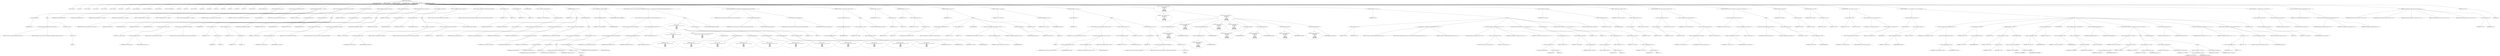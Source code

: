 digraph hostapd_notif_assoc {  
"1000125" [label = "(METHOD,hostapd_notif_assoc)" ]
"1000126" [label = "(PARAM,hostapd_data *hapd)" ]
"1000127" [label = "(PARAM,const u8 *addr)" ]
"1000128" [label = "(PARAM,const u8 *req_ies)" ]
"1000129" [label = "(PARAM,size_t req_ies_len)" ]
"1000130" [label = "(PARAM,int reassoc)" ]
"1000131" [label = "(BLOCK,,)" ]
"1000132" [label = "(LOCAL,v9: const u8 *)" ]
"1000133" [label = "(LOCAL,v10: int)" ]
"1000134" [label = "(LOCAL,v12: const u8 *)" ]
"1000135" [label = "(LOCAL,v13: size_t)" ]
"1000136" [label = "(LOCAL,v14: sta_info *)" ]
"1000137" [label = "(LOCAL,v15: sta_info *)" ]
"1000138" [label = "(LOCAL,v16: bool)" ]
"1000139" [label = "(LOCAL,v17: int)" ]
"1000140" [label = "(LOCAL,v18: unsigned int)" ]
"1000141" [label = "(LOCAL,v19: wpa_state_machine *)" ]
"1000142" [label = "(LOCAL,v20: wpa_event)" ]
"1000143" [label = "(LOCAL,v21: wpa_state_machine *)" ]
"1000144" [label = "(LOCAL,v22: int)" ]
"1000145" [label = "(LOCAL,v23: int)" ]
"1000146" [label = "(LOCAL,v24: _DWORD *)" ]
"1000147" [label = "(LOCAL,v25: u32)" ]
"1000148" [label = "(LOCAL,v26: bool)" ]
"1000149" [label = "(LOCAL,v27: int)" ]
"1000150" [label = "(LOCAL,v28: bool)" ]
"1000151" [label = "(LOCAL,v29: int)" ]
"1000152" [label = "(LOCAL,v30: u32)" ]
"1000153" [label = "(LOCAL,v31: u8 *)" ]
"1000154" [label = "(LOCAL,eid: u8 [ 1064 ])" ]
"1000155" [label = "(LOCAL,elems: ieee802_11_elems)" ]
"1000156" [label = "(CONTROL_STRUCTURE,if ( !addr ),if ( !addr ))" ]
"1000157" [label = "(<operator>.logicalNot,!addr)" ]
"1000158" [label = "(IDENTIFIER,addr,!addr)" ]
"1000159" [label = "(BLOCK,,)" ]
"1000160" [label = "(wpa_printf,wpa_printf(2, \"hostapd_notif_assoc: Skip event with no address\"))" ]
"1000161" [label = "(LITERAL,2,wpa_printf(2, \"hostapd_notif_assoc: Skip event with no address\"))" ]
"1000162" [label = "(LITERAL,\"hostapd_notif_assoc: Skip event with no address\",wpa_printf(2, \"hostapd_notif_assoc: Skip event with no address\"))" ]
"1000163" [label = "(RETURN,return -1;,return -1;)" ]
"1000164" [label = "(<operator>.minus,-1)" ]
"1000165" [label = "(LITERAL,1,-1)" ]
"1000166" [label = "(random_add_randomness,random_add_randomness(addr, 6u))" ]
"1000167" [label = "(IDENTIFIER,addr,random_add_randomness(addr, 6u))" ]
"1000168" [label = "(LITERAL,6u,random_add_randomness(addr, 6u))" ]
"1000169" [label = "(hostapd_logger,hostapd_logger(hapd, addr, 1u, 2, \"associated\"))" ]
"1000170" [label = "(IDENTIFIER,hapd,hostapd_logger(hapd, addr, 1u, 2, \"associated\"))" ]
"1000171" [label = "(IDENTIFIER,addr,hostapd_logger(hapd, addr, 1u, 2, \"associated\"))" ]
"1000172" [label = "(LITERAL,1u,hostapd_logger(hapd, addr, 1u, 2, \"associated\"))" ]
"1000173" [label = "(LITERAL,2,hostapd_logger(hapd, addr, 1u, 2, \"associated\"))" ]
"1000174" [label = "(LITERAL,\"associated\",hostapd_logger(hapd, addr, 1u, 2, \"associated\"))" ]
"1000175" [label = "(ieee802_11_parse_elems,ieee802_11_parse_elems(req_ies, req_ies_len, &elems, 0))" ]
"1000176" [label = "(IDENTIFIER,req_ies,ieee802_11_parse_elems(req_ies, req_ies_len, &elems, 0))" ]
"1000177" [label = "(IDENTIFIER,req_ies_len,ieee802_11_parse_elems(req_ies, req_ies_len, &elems, 0))" ]
"1000178" [label = "(<operator>.addressOf,&elems)" ]
"1000179" [label = "(IDENTIFIER,elems,ieee802_11_parse_elems(req_ies, req_ies_len, &elems, 0))" ]
"1000180" [label = "(LITERAL,0,ieee802_11_parse_elems(req_ies, req_ies_len, &elems, 0))" ]
"1000181" [label = "(<operator>.assignment,v9 = elems.wps_ie)" ]
"1000182" [label = "(IDENTIFIER,v9,v9 = elems.wps_ie)" ]
"1000183" [label = "(<operator>.fieldAccess,elems.wps_ie)" ]
"1000184" [label = "(IDENTIFIER,elems,v9 = elems.wps_ie)" ]
"1000185" [label = "(FIELD_IDENTIFIER,wps_ie,wps_ie)" ]
"1000186" [label = "(CONTROL_STRUCTURE,if ( elems.wps_ie ),if ( elems.wps_ie ))" ]
"1000187" [label = "(<operator>.fieldAccess,elems.wps_ie)" ]
"1000188" [label = "(IDENTIFIER,elems,if ( elems.wps_ie ))" ]
"1000189" [label = "(FIELD_IDENTIFIER,wps_ie,wps_ie)" ]
"1000190" [label = "(BLOCK,,)" ]
"1000191" [label = "(<operator>.assignment,v10 = elems.wps_ie_len)" ]
"1000192" [label = "(IDENTIFIER,v10,v10 = elems.wps_ie_len)" ]
"1000193" [label = "(<operator>.fieldAccess,elems.wps_ie_len)" ]
"1000194" [label = "(IDENTIFIER,elems,v10 = elems.wps_ie_len)" ]
"1000195" [label = "(FIELD_IDENTIFIER,wps_ie_len,wps_ie_len)" ]
"1000196" [label = "(wpa_printf,wpa_printf(2, \"STA included WPS IE in (Re)AssocReq\"))" ]
"1000197" [label = "(LITERAL,2,wpa_printf(2, \"STA included WPS IE in (Re)AssocReq\"))" ]
"1000198" [label = "(LITERAL,\"STA included WPS IE in (Re)AssocReq\",wpa_printf(2, \"STA included WPS IE in (Re)AssocReq\"))" ]
"1000199" [label = "(JUMP_TARGET,LABEL_9)" ]
"1000200" [label = "(<operator>.assignment,v12 = v9 - 2)" ]
"1000201" [label = "(IDENTIFIER,v12,v12 = v9 - 2)" ]
"1000202" [label = "(<operator>.subtraction,v9 - 2)" ]
"1000203" [label = "(IDENTIFIER,v9,v9 - 2)" ]
"1000204" [label = "(LITERAL,2,v9 - 2)" ]
"1000205" [label = "(<operator>.assignment,v13 = v10 + 2)" ]
"1000206" [label = "(IDENTIFIER,v13,v13 = v10 + 2)" ]
"1000207" [label = "(<operator>.addition,v10 + 2)" ]
"1000208" [label = "(IDENTIFIER,v10,v10 + 2)" ]
"1000209" [label = "(LITERAL,2,v10 + 2)" ]
"1000210" [label = "(CONTROL_STRUCTURE,goto LABEL_10;,goto LABEL_10;)" ]
"1000211" [label = "(<operator>.assignment,v9 = elems.rsn_ie)" ]
"1000212" [label = "(IDENTIFIER,v9,v9 = elems.rsn_ie)" ]
"1000213" [label = "(<operator>.fieldAccess,elems.rsn_ie)" ]
"1000214" [label = "(IDENTIFIER,elems,v9 = elems.rsn_ie)" ]
"1000215" [label = "(FIELD_IDENTIFIER,rsn_ie,rsn_ie)" ]
"1000216" [label = "(CONTROL_STRUCTURE,if ( elems.rsn_ie ),if ( elems.rsn_ie ))" ]
"1000217" [label = "(<operator>.fieldAccess,elems.rsn_ie)" ]
"1000218" [label = "(IDENTIFIER,elems,if ( elems.rsn_ie ))" ]
"1000219" [label = "(FIELD_IDENTIFIER,rsn_ie,rsn_ie)" ]
"1000220" [label = "(BLOCK,,)" ]
"1000221" [label = "(<operator>.assignment,v10 = elems.rsn_ie_len)" ]
"1000222" [label = "(IDENTIFIER,v10,v10 = elems.rsn_ie_len)" ]
"1000223" [label = "(<operator>.fieldAccess,elems.rsn_ie_len)" ]
"1000224" [label = "(IDENTIFIER,elems,v10 = elems.rsn_ie_len)" ]
"1000225" [label = "(FIELD_IDENTIFIER,rsn_ie_len,rsn_ie_len)" ]
"1000226" [label = "(wpa_printf,wpa_printf(2, \"STA included RSN IE in (Re)AssocReq\"))" ]
"1000227" [label = "(LITERAL,2,wpa_printf(2, \"STA included RSN IE in (Re)AssocReq\"))" ]
"1000228" [label = "(LITERAL,\"STA included RSN IE in (Re)AssocReq\",wpa_printf(2, \"STA included RSN IE in (Re)AssocReq\"))" ]
"1000229" [label = "(CONTROL_STRUCTURE,goto LABEL_9;,goto LABEL_9;)" ]
"1000230" [label = "(<operator>.assignment,v9 = elems.wpa_ie)" ]
"1000231" [label = "(IDENTIFIER,v9,v9 = elems.wpa_ie)" ]
"1000232" [label = "(<operator>.fieldAccess,elems.wpa_ie)" ]
"1000233" [label = "(IDENTIFIER,elems,v9 = elems.wpa_ie)" ]
"1000234" [label = "(FIELD_IDENTIFIER,wpa_ie,wpa_ie)" ]
"1000235" [label = "(CONTROL_STRUCTURE,if ( elems.wpa_ie ),if ( elems.wpa_ie ))" ]
"1000236" [label = "(<operator>.fieldAccess,elems.wpa_ie)" ]
"1000237" [label = "(IDENTIFIER,elems,if ( elems.wpa_ie ))" ]
"1000238" [label = "(FIELD_IDENTIFIER,wpa_ie,wpa_ie)" ]
"1000239" [label = "(BLOCK,,)" ]
"1000240" [label = "(<operator>.assignment,v10 = elems.wpa_ie_len)" ]
"1000241" [label = "(IDENTIFIER,v10,v10 = elems.wpa_ie_len)" ]
"1000242" [label = "(<operator>.fieldAccess,elems.wpa_ie_len)" ]
"1000243" [label = "(IDENTIFIER,elems,v10 = elems.wpa_ie_len)" ]
"1000244" [label = "(FIELD_IDENTIFIER,wpa_ie_len,wpa_ie_len)" ]
"1000245" [label = "(wpa_printf,wpa_printf(2, \"STA included WPA IE in (Re)AssocReq\"))" ]
"1000246" [label = "(LITERAL,2,wpa_printf(2, \"STA included WPA IE in (Re)AssocReq\"))" ]
"1000247" [label = "(LITERAL,\"STA included WPA IE in (Re)AssocReq\",wpa_printf(2, \"STA included WPA IE in (Re)AssocReq\"))" ]
"1000248" [label = "(CONTROL_STRUCTURE,goto LABEL_9;,goto LABEL_9;)" ]
"1000249" [label = "(wpa_printf,wpa_printf(2, \"STA did not include WPS/RSN/WPA IE in (Re)AssocReq\"))" ]
"1000250" [label = "(LITERAL,2,wpa_printf(2, \"STA did not include WPS/RSN/WPA IE in (Re)AssocReq\"))" ]
"1000251" [label = "(LITERAL,\"STA did not include WPS/RSN/WPA IE in (Re)AssocReq\",wpa_printf(2, \"STA did not include WPS/RSN/WPA IE in (Re)AssocReq\"))" ]
"1000252" [label = "(<operator>.assignment,v12 = 0)" ]
"1000253" [label = "(IDENTIFIER,v12,v12 = 0)" ]
"1000254" [label = "(LITERAL,0,v12 = 0)" ]
"1000255" [label = "(<operator>.assignment,v13 = 0)" ]
"1000256" [label = "(IDENTIFIER,v13,v13 = 0)" ]
"1000257" [label = "(LITERAL,0,v13 = 0)" ]
"1000258" [label = "(JUMP_TARGET,LABEL_10)" ]
"1000259" [label = "(<operator>.assignment,v14 = ap_get_sta(hapd, addr))" ]
"1000260" [label = "(IDENTIFIER,v14,v14 = ap_get_sta(hapd, addr))" ]
"1000261" [label = "(ap_get_sta,ap_get_sta(hapd, addr))" ]
"1000262" [label = "(IDENTIFIER,hapd,ap_get_sta(hapd, addr))" ]
"1000263" [label = "(IDENTIFIER,addr,ap_get_sta(hapd, addr))" ]
"1000264" [label = "(CONTROL_STRUCTURE,if ( v14 ),if ( v14 ))" ]
"1000265" [label = "(IDENTIFIER,v14,if ( v14 ))" ]
"1000266" [label = "(BLOCK,,)" ]
"1000267" [label = "(<operator>.assignment,v15 = v14)" ]
"1000268" [label = "(IDENTIFIER,v15,v15 = v14)" ]
"1000269" [label = "(IDENTIFIER,v14,v15 = v14)" ]
"1000270" [label = "(ap_sta_no_session_timeout,ap_sta_no_session_timeout(hapd, v14))" ]
"1000271" [label = "(IDENTIFIER,hapd,ap_sta_no_session_timeout(hapd, v14))" ]
"1000272" [label = "(IDENTIFIER,v14,ap_sta_no_session_timeout(hapd, v14))" ]
"1000273" [label = "(accounting_sta_stop,accounting_sta_stop(hapd, v15))" ]
"1000274" [label = "(IDENTIFIER,hapd,accounting_sta_stop(hapd, v15))" ]
"1000275" [label = "(IDENTIFIER,v15,accounting_sta_stop(hapd, v15))" ]
"1000276" [label = "(<operator>.assignment,v15->timeout_next = STA_NULLFUNC)" ]
"1000277" [label = "(<operator>.indirectFieldAccess,v15->timeout_next)" ]
"1000278" [label = "(IDENTIFIER,v15,v15->timeout_next = STA_NULLFUNC)" ]
"1000279" [label = "(FIELD_IDENTIFIER,timeout_next,timeout_next)" ]
"1000280" [label = "(IDENTIFIER,STA_NULLFUNC,v15->timeout_next = STA_NULLFUNC)" ]
"1000281" [label = "(CONTROL_STRUCTURE,else,else)" ]
"1000282" [label = "(BLOCK,,)" ]
"1000283" [label = "(<operator>.assignment,v15 = ap_sta_add(hapd, addr))" ]
"1000284" [label = "(IDENTIFIER,v15,v15 = ap_sta_add(hapd, addr))" ]
"1000285" [label = "(ap_sta_add,ap_sta_add(hapd, addr))" ]
"1000286" [label = "(IDENTIFIER,hapd,ap_sta_add(hapd, addr))" ]
"1000287" [label = "(IDENTIFIER,addr,ap_sta_add(hapd, addr))" ]
"1000288" [label = "(CONTROL_STRUCTURE,if ( !v15 ),if ( !v15 ))" ]
"1000289" [label = "(<operator>.logicalNot,!v15)" ]
"1000290" [label = "(IDENTIFIER,v15,!v15)" ]
"1000291" [label = "(BLOCK,,)" ]
"1000292" [label = "(hostapd_drv_sta_disassoc,hostapd_drv_sta_disassoc(hapd, addr, 5))" ]
"1000293" [label = "(IDENTIFIER,hapd,hostapd_drv_sta_disassoc(hapd, addr, 5))" ]
"1000294" [label = "(IDENTIFIER,addr,hostapd_drv_sta_disassoc(hapd, addr, 5))" ]
"1000295" [label = "(LITERAL,5,hostapd_drv_sta_disassoc(hapd, addr, 5))" ]
"1000296" [label = "(RETURN,return -1;,return -1;)" ]
"1000297" [label = "(<operator>.minus,-1)" ]
"1000298" [label = "(LITERAL,1,-1)" ]
"1000299" [label = "(<operators>.assignmentAnd,v15->flags &= 0xFFFECFFF)" ]
"1000300" [label = "(<operator>.indirectFieldAccess,v15->flags)" ]
"1000301" [label = "(IDENTIFIER,v15,v15->flags &= 0xFFFECFFF)" ]
"1000302" [label = "(FIELD_IDENTIFIER,flags,flags)" ]
"1000303" [label = "(LITERAL,0xFFFECFFF,v15->flags &= 0xFFFECFFF)" ]
"1000304" [label = "(CONTROL_STRUCTURE,if ( !hapd->iface->drv_max_acl_mac_addrs && hostapd_check_acl(hapd, addr, 0) != 1 ),if ( !hapd->iface->drv_max_acl_mac_addrs && hostapd_check_acl(hapd, addr, 0) != 1 ))" ]
"1000305" [label = "(<operator>.logicalAnd,!hapd->iface->drv_max_acl_mac_addrs && hostapd_check_acl(hapd, addr, 0) != 1)" ]
"1000306" [label = "(<operator>.logicalNot,!hapd->iface->drv_max_acl_mac_addrs)" ]
"1000307" [label = "(<operator>.indirectFieldAccess,hapd->iface->drv_max_acl_mac_addrs)" ]
"1000308" [label = "(<operator>.indirectFieldAccess,hapd->iface)" ]
"1000309" [label = "(IDENTIFIER,hapd,!hapd->iface->drv_max_acl_mac_addrs)" ]
"1000310" [label = "(FIELD_IDENTIFIER,iface,iface)" ]
"1000311" [label = "(FIELD_IDENTIFIER,drv_max_acl_mac_addrs,drv_max_acl_mac_addrs)" ]
"1000312" [label = "(<operator>.notEquals,hostapd_check_acl(hapd, addr, 0) != 1)" ]
"1000313" [label = "(hostapd_check_acl,hostapd_check_acl(hapd, addr, 0))" ]
"1000314" [label = "(IDENTIFIER,hapd,hostapd_check_acl(hapd, addr, 0))" ]
"1000315" [label = "(IDENTIFIER,addr,hostapd_check_acl(hapd, addr, 0))" ]
"1000316" [label = "(LITERAL,0,hostapd_check_acl(hapd, addr, 0))" ]
"1000317" [label = "(LITERAL,1,hostapd_check_acl(hapd, addr, 0) != 1)" ]
"1000318" [label = "(BLOCK,,)" ]
"1000319" [label = "(wpa_printf,wpa_printf(\n      3,\n      \"STA %02x:%02x:%02x:%02x:%02x:%02x not allowed to connect\",\n      *addr,\n      addr[1],\n      addr[2],\n      addr[3],\n      addr[4],\n      addr[5]))" ]
"1000320" [label = "(LITERAL,3,wpa_printf(\n      3,\n      \"STA %02x:%02x:%02x:%02x:%02x:%02x not allowed to connect\",\n      *addr,\n      addr[1],\n      addr[2],\n      addr[3],\n      addr[4],\n      addr[5]))" ]
"1000321" [label = "(LITERAL,\"STA %02x:%02x:%02x:%02x:%02x:%02x not allowed to connect\",wpa_printf(\n      3,\n      \"STA %02x:%02x:%02x:%02x:%02x:%02x not allowed to connect\",\n      *addr,\n      addr[1],\n      addr[2],\n      addr[3],\n      addr[4],\n      addr[5]))" ]
"1000322" [label = "(<operator>.indirection,*addr)" ]
"1000323" [label = "(IDENTIFIER,addr,wpa_printf(\n      3,\n      \"STA %02x:%02x:%02x:%02x:%02x:%02x not allowed to connect\",\n      *addr,\n      addr[1],\n      addr[2],\n      addr[3],\n      addr[4],\n      addr[5]))" ]
"1000324" [label = "(<operator>.indirectIndexAccess,addr[1])" ]
"1000325" [label = "(IDENTIFIER,addr,wpa_printf(\n      3,\n      \"STA %02x:%02x:%02x:%02x:%02x:%02x not allowed to connect\",\n      *addr,\n      addr[1],\n      addr[2],\n      addr[3],\n      addr[4],\n      addr[5]))" ]
"1000326" [label = "(LITERAL,1,wpa_printf(\n      3,\n      \"STA %02x:%02x:%02x:%02x:%02x:%02x not allowed to connect\",\n      *addr,\n      addr[1],\n      addr[2],\n      addr[3],\n      addr[4],\n      addr[5]))" ]
"1000327" [label = "(<operator>.indirectIndexAccess,addr[2])" ]
"1000328" [label = "(IDENTIFIER,addr,wpa_printf(\n      3,\n      \"STA %02x:%02x:%02x:%02x:%02x:%02x not allowed to connect\",\n      *addr,\n      addr[1],\n      addr[2],\n      addr[3],\n      addr[4],\n      addr[5]))" ]
"1000329" [label = "(LITERAL,2,wpa_printf(\n      3,\n      \"STA %02x:%02x:%02x:%02x:%02x:%02x not allowed to connect\",\n      *addr,\n      addr[1],\n      addr[2],\n      addr[3],\n      addr[4],\n      addr[5]))" ]
"1000330" [label = "(<operator>.indirectIndexAccess,addr[3])" ]
"1000331" [label = "(IDENTIFIER,addr,wpa_printf(\n      3,\n      \"STA %02x:%02x:%02x:%02x:%02x:%02x not allowed to connect\",\n      *addr,\n      addr[1],\n      addr[2],\n      addr[3],\n      addr[4],\n      addr[5]))" ]
"1000332" [label = "(LITERAL,3,wpa_printf(\n      3,\n      \"STA %02x:%02x:%02x:%02x:%02x:%02x not allowed to connect\",\n      *addr,\n      addr[1],\n      addr[2],\n      addr[3],\n      addr[4],\n      addr[5]))" ]
"1000333" [label = "(<operator>.indirectIndexAccess,addr[4])" ]
"1000334" [label = "(IDENTIFIER,addr,wpa_printf(\n      3,\n      \"STA %02x:%02x:%02x:%02x:%02x:%02x not allowed to connect\",\n      *addr,\n      addr[1],\n      addr[2],\n      addr[3],\n      addr[4],\n      addr[5]))" ]
"1000335" [label = "(LITERAL,4,wpa_printf(\n      3,\n      \"STA %02x:%02x:%02x:%02x:%02x:%02x not allowed to connect\",\n      *addr,\n      addr[1],\n      addr[2],\n      addr[3],\n      addr[4],\n      addr[5]))" ]
"1000336" [label = "(<operator>.indirectIndexAccess,addr[5])" ]
"1000337" [label = "(IDENTIFIER,addr,wpa_printf(\n      3,\n      \"STA %02x:%02x:%02x:%02x:%02x:%02x not allowed to connect\",\n      *addr,\n      addr[1],\n      addr[2],\n      addr[3],\n      addr[4],\n      addr[5]))" ]
"1000338" [label = "(LITERAL,5,wpa_printf(\n      3,\n      \"STA %02x:%02x:%02x:%02x:%02x:%02x not allowed to connect\",\n      *addr,\n      addr[1],\n      addr[2],\n      addr[3],\n      addr[4],\n      addr[5]))" ]
"1000339" [label = "(<operator>.assignment,v17 = 1)" ]
"1000340" [label = "(IDENTIFIER,v17,v17 = 1)" ]
"1000341" [label = "(LITERAL,1,v17 = 1)" ]
"1000342" [label = "(CONTROL_STRUCTURE,goto LABEL_36;,goto LABEL_36;)" ]
"1000343" [label = "(ap_copy_sta_supp_op_classes,ap_copy_sta_supp_op_classes(v15, elems.supp_op_classes, elems.supp_op_classes_len))" ]
"1000344" [label = "(IDENTIFIER,v15,ap_copy_sta_supp_op_classes(v15, elems.supp_op_classes, elems.supp_op_classes_len))" ]
"1000345" [label = "(<operator>.fieldAccess,elems.supp_op_classes)" ]
"1000346" [label = "(IDENTIFIER,elems,ap_copy_sta_supp_op_classes(v15, elems.supp_op_classes, elems.supp_op_classes_len))" ]
"1000347" [label = "(FIELD_IDENTIFIER,supp_op_classes,supp_op_classes)" ]
"1000348" [label = "(<operator>.fieldAccess,elems.supp_op_classes_len)" ]
"1000349" [label = "(IDENTIFIER,elems,ap_copy_sta_supp_op_classes(v15, elems.supp_op_classes, elems.supp_op_classes_len))" ]
"1000350" [label = "(FIELD_IDENTIFIER,supp_op_classes_len,supp_op_classes_len)" ]
"1000351" [label = "(CONTROL_STRUCTURE,if ( !hapd->conf->wpa ),if ( !hapd->conf->wpa ))" ]
"1000352" [label = "(<operator>.logicalNot,!hapd->conf->wpa)" ]
"1000353" [label = "(<operator>.indirectFieldAccess,hapd->conf->wpa)" ]
"1000354" [label = "(<operator>.indirectFieldAccess,hapd->conf)" ]
"1000355" [label = "(IDENTIFIER,hapd,!hapd->conf->wpa)" ]
"1000356" [label = "(FIELD_IDENTIFIER,conf,conf)" ]
"1000357" [label = "(FIELD_IDENTIFIER,wpa,wpa)" ]
"1000358" [label = "(BLOCK,,)" ]
"1000359" [label = "(<operator>.assignment,v18 = v15->flags)" ]
"1000360" [label = "(IDENTIFIER,v18,v18 = v15->flags)" ]
"1000361" [label = "(<operator>.indirectFieldAccess,v15->flags)" ]
"1000362" [label = "(IDENTIFIER,v15,v18 = v15->flags)" ]
"1000363" [label = "(FIELD_IDENTIFIER,flags,flags)" ]
"1000364" [label = "(CONTROL_STRUCTURE,goto LABEL_22;,goto LABEL_22;)" ]
"1000365" [label = "(<operator>.assignment,v16 = v12 == 0)" ]
"1000366" [label = "(IDENTIFIER,v16,v16 = v12 == 0)" ]
"1000367" [label = "(<operator>.equals,v12 == 0)" ]
"1000368" [label = "(IDENTIFIER,v12,v12 == 0)" ]
"1000369" [label = "(LITERAL,0,v12 == 0)" ]
"1000370" [label = "(CONTROL_STRUCTURE,if ( v12 ),if ( v12 ))" ]
"1000371" [label = "(IDENTIFIER,v12,if ( v12 ))" ]
"1000372" [label = "(<operator>.assignment,v16 = v13 == 0)" ]
"1000373" [label = "(IDENTIFIER,v16,v16 = v13 == 0)" ]
"1000374" [label = "(<operator>.equals,v13 == 0)" ]
"1000375" [label = "(IDENTIFIER,v13,v13 == 0)" ]
"1000376" [label = "(LITERAL,0,v13 == 0)" ]
"1000377" [label = "(CONTROL_STRUCTURE,if ( v16 ),if ( v16 ))" ]
"1000378" [label = "(IDENTIFIER,v16,if ( v16 ))" ]
"1000379" [label = "(BLOCK,,)" ]
"1000380" [label = "(wpa_printf,wpa_printf(2, \"No WPA/RSN IE from STA\"))" ]
"1000381" [label = "(LITERAL,2,wpa_printf(2, \"No WPA/RSN IE from STA\"))" ]
"1000382" [label = "(LITERAL,\"No WPA/RSN IE from STA\",wpa_printf(2, \"No WPA/RSN IE from STA\"))" ]
"1000383" [label = "(<operator>.assignment,v17 = 13)" ]
"1000384" [label = "(IDENTIFIER,v17,v17 = 13)" ]
"1000385" [label = "(LITERAL,13,v17 = 13)" ]
"1000386" [label = "(JUMP_TARGET,LABEL_36)" ]
"1000387" [label = "(hostapd_drv_sta_disassoc,hostapd_drv_sta_disassoc(hapd, v15->addr, v17))" ]
"1000388" [label = "(IDENTIFIER,hapd,hostapd_drv_sta_disassoc(hapd, v15->addr, v17))" ]
"1000389" [label = "(<operator>.indirectFieldAccess,v15->addr)" ]
"1000390" [label = "(IDENTIFIER,v15,hostapd_drv_sta_disassoc(hapd, v15->addr, v17))" ]
"1000391" [label = "(FIELD_IDENTIFIER,addr,addr)" ]
"1000392" [label = "(IDENTIFIER,v17,hostapd_drv_sta_disassoc(hapd, v15->addr, v17))" ]
"1000393" [label = "(ap_free_sta,ap_free_sta(hapd, v15))" ]
"1000394" [label = "(IDENTIFIER,hapd,ap_free_sta(hapd, v15))" ]
"1000395" [label = "(IDENTIFIER,v15,ap_free_sta(hapd, v15))" ]
"1000396" [label = "(RETURN,return -1;,return -1;)" ]
"1000397" [label = "(<operator>.minus,-1)" ]
"1000398" [label = "(LITERAL,1,-1)" ]
"1000399" [label = "(<operator>.assignment,v21 = v15->wpa_sm)" ]
"1000400" [label = "(IDENTIFIER,v21,v21 = v15->wpa_sm)" ]
"1000401" [label = "(<operator>.indirectFieldAccess,v15->wpa_sm)" ]
"1000402" [label = "(IDENTIFIER,v15,v21 = v15->wpa_sm)" ]
"1000403" [label = "(FIELD_IDENTIFIER,wpa_sm,wpa_sm)" ]
"1000404" [label = "(CONTROL_STRUCTURE,if ( !v21 ),if ( !v21 ))" ]
"1000405" [label = "(<operator>.logicalNot,!v21)" ]
"1000406" [label = "(IDENTIFIER,v21,!v21)" ]
"1000407" [label = "(BLOCK,,)" ]
"1000408" [label = "(<operator>.assignment,v21 = wpa_auth_sta_init(hapd->wpa_auth, v15->addr, 0))" ]
"1000409" [label = "(IDENTIFIER,v21,v21 = wpa_auth_sta_init(hapd->wpa_auth, v15->addr, 0))" ]
"1000410" [label = "(wpa_auth_sta_init,wpa_auth_sta_init(hapd->wpa_auth, v15->addr, 0))" ]
"1000411" [label = "(<operator>.indirectFieldAccess,hapd->wpa_auth)" ]
"1000412" [label = "(IDENTIFIER,hapd,wpa_auth_sta_init(hapd->wpa_auth, v15->addr, 0))" ]
"1000413" [label = "(FIELD_IDENTIFIER,wpa_auth,wpa_auth)" ]
"1000414" [label = "(<operator>.indirectFieldAccess,v15->addr)" ]
"1000415" [label = "(IDENTIFIER,v15,wpa_auth_sta_init(hapd->wpa_auth, v15->addr, 0))" ]
"1000416" [label = "(FIELD_IDENTIFIER,addr,addr)" ]
"1000417" [label = "(LITERAL,0,wpa_auth_sta_init(hapd->wpa_auth, v15->addr, 0))" ]
"1000418" [label = "(<operator>.assignment,v15->wpa_sm = v21)" ]
"1000419" [label = "(<operator>.indirectFieldAccess,v15->wpa_sm)" ]
"1000420" [label = "(IDENTIFIER,v15,v15->wpa_sm = v21)" ]
"1000421" [label = "(FIELD_IDENTIFIER,wpa_sm,wpa_sm)" ]
"1000422" [label = "(IDENTIFIER,v21,v15->wpa_sm = v21)" ]
"1000423" [label = "(CONTROL_STRUCTURE,if ( !v21 ),if ( !v21 ))" ]
"1000424" [label = "(<operator>.logicalNot,!v21)" ]
"1000425" [label = "(IDENTIFIER,v21,!v21)" ]
"1000426" [label = "(BLOCK,,)" ]
"1000427" [label = "(wpa_printf,wpa_printf(5, \"Failed to initialize WPA state machine\"))" ]
"1000428" [label = "(LITERAL,5,wpa_printf(5, \"Failed to initialize WPA state machine\"))" ]
"1000429" [label = "(LITERAL,\"Failed to initialize WPA state machine\",wpa_printf(5, \"Failed to initialize WPA state machine\"))" ]
"1000430" [label = "(RETURN,return -1;,return -1;)" ]
"1000431" [label = "(<operator>.minus,-1)" ]
"1000432" [label = "(LITERAL,1,-1)" ]
"1000433" [label = "(<operator>.assignment,v22 = wpa_validate_wpa_ie(\n          hapd->wpa_auth,\n          v21,\n          hapd->iface->freq,\n          v12,\n          v13,\n          elems.mdie,\n          elems.mdie_len,\n          elems.owe_dh,\n          elems.owe_dh_len))" ]
"1000434" [label = "(IDENTIFIER,v22,v22 = wpa_validate_wpa_ie(\n          hapd->wpa_auth,\n          v21,\n          hapd->iface->freq,\n          v12,\n          v13,\n          elems.mdie,\n          elems.mdie_len,\n          elems.owe_dh,\n          elems.owe_dh_len))" ]
"1000435" [label = "(wpa_validate_wpa_ie,wpa_validate_wpa_ie(\n          hapd->wpa_auth,\n          v21,\n          hapd->iface->freq,\n          v12,\n          v13,\n          elems.mdie,\n          elems.mdie_len,\n          elems.owe_dh,\n          elems.owe_dh_len))" ]
"1000436" [label = "(<operator>.indirectFieldAccess,hapd->wpa_auth)" ]
"1000437" [label = "(IDENTIFIER,hapd,wpa_validate_wpa_ie(\n          hapd->wpa_auth,\n          v21,\n          hapd->iface->freq,\n          v12,\n          v13,\n          elems.mdie,\n          elems.mdie_len,\n          elems.owe_dh,\n          elems.owe_dh_len))" ]
"1000438" [label = "(FIELD_IDENTIFIER,wpa_auth,wpa_auth)" ]
"1000439" [label = "(IDENTIFIER,v21,wpa_validate_wpa_ie(\n          hapd->wpa_auth,\n          v21,\n          hapd->iface->freq,\n          v12,\n          v13,\n          elems.mdie,\n          elems.mdie_len,\n          elems.owe_dh,\n          elems.owe_dh_len))" ]
"1000440" [label = "(<operator>.indirectFieldAccess,hapd->iface->freq)" ]
"1000441" [label = "(<operator>.indirectFieldAccess,hapd->iface)" ]
"1000442" [label = "(IDENTIFIER,hapd,wpa_validate_wpa_ie(\n          hapd->wpa_auth,\n          v21,\n          hapd->iface->freq,\n          v12,\n          v13,\n          elems.mdie,\n          elems.mdie_len,\n          elems.owe_dh,\n          elems.owe_dh_len))" ]
"1000443" [label = "(FIELD_IDENTIFIER,iface,iface)" ]
"1000444" [label = "(FIELD_IDENTIFIER,freq,freq)" ]
"1000445" [label = "(IDENTIFIER,v12,wpa_validate_wpa_ie(\n          hapd->wpa_auth,\n          v21,\n          hapd->iface->freq,\n          v12,\n          v13,\n          elems.mdie,\n          elems.mdie_len,\n          elems.owe_dh,\n          elems.owe_dh_len))" ]
"1000446" [label = "(IDENTIFIER,v13,wpa_validate_wpa_ie(\n          hapd->wpa_auth,\n          v21,\n          hapd->iface->freq,\n          v12,\n          v13,\n          elems.mdie,\n          elems.mdie_len,\n          elems.owe_dh,\n          elems.owe_dh_len))" ]
"1000447" [label = "(<operator>.fieldAccess,elems.mdie)" ]
"1000448" [label = "(IDENTIFIER,elems,wpa_validate_wpa_ie(\n          hapd->wpa_auth,\n          v21,\n          hapd->iface->freq,\n          v12,\n          v13,\n          elems.mdie,\n          elems.mdie_len,\n          elems.owe_dh,\n          elems.owe_dh_len))" ]
"1000449" [label = "(FIELD_IDENTIFIER,mdie,mdie)" ]
"1000450" [label = "(<operator>.fieldAccess,elems.mdie_len)" ]
"1000451" [label = "(IDENTIFIER,elems,wpa_validate_wpa_ie(\n          hapd->wpa_auth,\n          v21,\n          hapd->iface->freq,\n          v12,\n          v13,\n          elems.mdie,\n          elems.mdie_len,\n          elems.owe_dh,\n          elems.owe_dh_len))" ]
"1000452" [label = "(FIELD_IDENTIFIER,mdie_len,mdie_len)" ]
"1000453" [label = "(<operator>.fieldAccess,elems.owe_dh)" ]
"1000454" [label = "(IDENTIFIER,elems,wpa_validate_wpa_ie(\n          hapd->wpa_auth,\n          v21,\n          hapd->iface->freq,\n          v12,\n          v13,\n          elems.mdie,\n          elems.mdie_len,\n          elems.owe_dh,\n          elems.owe_dh_len))" ]
"1000455" [label = "(FIELD_IDENTIFIER,owe_dh,owe_dh)" ]
"1000456" [label = "(<operator>.fieldAccess,elems.owe_dh_len)" ]
"1000457" [label = "(IDENTIFIER,elems,wpa_validate_wpa_ie(\n          hapd->wpa_auth,\n          v21,\n          hapd->iface->freq,\n          v12,\n          v13,\n          elems.mdie,\n          elems.mdie_len,\n          elems.owe_dh,\n          elems.owe_dh_len))" ]
"1000458" [label = "(FIELD_IDENTIFIER,owe_dh_len,owe_dh_len)" ]
"1000459" [label = "(CONTROL_STRUCTURE,if ( v22 ),if ( v22 ))" ]
"1000460" [label = "(IDENTIFIER,v22,if ( v22 ))" ]
"1000461" [label = "(BLOCK,,)" ]
"1000462" [label = "(<operator>.assignment,v23 = v22)" ]
"1000463" [label = "(IDENTIFIER,v23,v23 = v22)" ]
"1000464" [label = "(IDENTIFIER,v22,v23 = v22)" ]
"1000465" [label = "(wpa_printf,wpa_printf(2, \"WPA/RSN information element rejected? (res %u)\", v22))" ]
"1000466" [label = "(LITERAL,2,wpa_printf(2, \"WPA/RSN information element rejected? (res %u)\", v22))" ]
"1000467" [label = "(LITERAL,\"WPA/RSN information element rejected? (res %u)\",wpa_printf(2, \"WPA/RSN information element rejected? (res %u)\", v22))" ]
"1000468" [label = "(IDENTIFIER,v22,wpa_printf(2, \"WPA/RSN information element rejected? (res %u)\", v22))" ]
"1000469" [label = "(wpa_hexdump,wpa_hexdump(2, (const unsigned __int8 *)\"IE\", v12, v13))" ]
"1000470" [label = "(LITERAL,2,wpa_hexdump(2, (const unsigned __int8 *)\"IE\", v12, v13))" ]
"1000471" [label = "(<operator>.cast,(const unsigned __int8 *)\"IE\")" ]
"1000472" [label = "(UNKNOWN,const unsigned __int8 *,const unsigned __int8 *)" ]
"1000473" [label = "(LITERAL,\"IE\",(const unsigned __int8 *)\"IE\")" ]
"1000474" [label = "(IDENTIFIER,v12,wpa_hexdump(2, (const unsigned __int8 *)\"IE\", v12, v13))" ]
"1000475" [label = "(IDENTIFIER,v13,wpa_hexdump(2, (const unsigned __int8 *)\"IE\", v12, v13))" ]
"1000476" [label = "(CONTROL_STRUCTURE,if ( (unsigned int)(v23 - 2) < 7 ),if ( (unsigned int)(v23 - 2) < 7 ))" ]
"1000477" [label = "(<operator>.lessThan,(unsigned int)(v23 - 2) < 7)" ]
"1000478" [label = "(<operator>.cast,(unsigned int)(v23 - 2))" ]
"1000479" [label = "(UNKNOWN,unsigned int,unsigned int)" ]
"1000480" [label = "(<operator>.subtraction,v23 - 2)" ]
"1000481" [label = "(IDENTIFIER,v23,v23 - 2)" ]
"1000482" [label = "(LITERAL,2,v23 - 2)" ]
"1000483" [label = "(LITERAL,7,(unsigned int)(v23 - 2) < 7)" ]
"1000484" [label = "(<operator>.assignment,v24 = &unk_9CE10)" ]
"1000485" [label = "(IDENTIFIER,v24,v24 = &unk_9CE10)" ]
"1000486" [label = "(<operator>.addressOf,&unk_9CE10)" ]
"1000487" [label = "(IDENTIFIER,unk_9CE10,v24 = &unk_9CE10)" ]
"1000488" [label = "(<operator>.assignment,v17 = 13)" ]
"1000489" [label = "(IDENTIFIER,v17,v17 = 13)" ]
"1000490" [label = "(LITERAL,13,v17 = 13)" ]
"1000491" [label = "(CONTROL_STRUCTURE,if ( (unsigned int)(v23 - 2) < 7 ),if ( (unsigned int)(v23 - 2) < 7 ))" ]
"1000492" [label = "(<operator>.lessThan,(unsigned int)(v23 - 2) < 7)" ]
"1000493" [label = "(<operator>.cast,(unsigned int)(v23 - 2))" ]
"1000494" [label = "(UNKNOWN,unsigned int,unsigned int)" ]
"1000495" [label = "(<operator>.subtraction,v23 - 2)" ]
"1000496" [label = "(IDENTIFIER,v23,v23 - 2)" ]
"1000497" [label = "(LITERAL,2,v23 - 2)" ]
"1000498" [label = "(LITERAL,7,(unsigned int)(v23 - 2) < 7)" ]
"1000499" [label = "(<operator>.assignment,v17 = v24[v23 - 2])" ]
"1000500" [label = "(IDENTIFIER,v17,v17 = v24[v23 - 2])" ]
"1000501" [label = "(<operator>.indirectIndexAccess,v24[v23 - 2])" ]
"1000502" [label = "(IDENTIFIER,v24,v17 = v24[v23 - 2])" ]
"1000503" [label = "(<operator>.subtraction,v23 - 2)" ]
"1000504" [label = "(IDENTIFIER,v23,v23 - 2)" ]
"1000505" [label = "(LITERAL,2,v23 - 2)" ]
"1000506" [label = "(CONTROL_STRUCTURE,goto LABEL_36;,goto LABEL_36;)" ]
"1000507" [label = "(<operator>.assignment,v25 = v15->flags)" ]
"1000508" [label = "(IDENTIFIER,v25,v25 = v15->flags)" ]
"1000509" [label = "(<operator>.indirectFieldAccess,v15->flags)" ]
"1000510" [label = "(IDENTIFIER,v15,v25 = v15->flags)" ]
"1000511" [label = "(FIELD_IDENTIFIER,flags,flags)" ]
"1000512" [label = "(<operator>.assignment,v26 = (v25 & 0x402) == 1026)" ]
"1000513" [label = "(IDENTIFIER,v26,v26 = (v25 & 0x402) == 1026)" ]
"1000514" [label = "(<operator>.equals,(v25 & 0x402) == 1026)" ]
"1000515" [label = "(<operator>.and,v25 & 0x402)" ]
"1000516" [label = "(IDENTIFIER,v25,v25 & 0x402)" ]
"1000517" [label = "(LITERAL,0x402,v25 & 0x402)" ]
"1000518" [label = "(LITERAL,1026,(v25 & 0x402) == 1026)" ]
"1000519" [label = "(CONTROL_STRUCTURE,if ( (v25 & 0x402) == 1026 ),if ( (v25 & 0x402) == 1026 ))" ]
"1000520" [label = "(<operator>.equals,(v25 & 0x402) == 1026)" ]
"1000521" [label = "(<operator>.and,v25 & 0x402)" ]
"1000522" [label = "(IDENTIFIER,v25,v25 & 0x402)" ]
"1000523" [label = "(LITERAL,0x402,v25 & 0x402)" ]
"1000524" [label = "(LITERAL,1026,(v25 & 0x402) == 1026)" ]
"1000525" [label = "(<operator>.assignment,v26 = v15->sa_query_timed_out == 0)" ]
"1000526" [label = "(IDENTIFIER,v26,v26 = v15->sa_query_timed_out == 0)" ]
"1000527" [label = "(<operator>.equals,v15->sa_query_timed_out == 0)" ]
"1000528" [label = "(<operator>.indirectFieldAccess,v15->sa_query_timed_out)" ]
"1000529" [label = "(IDENTIFIER,v15,v15->sa_query_timed_out == 0)" ]
"1000530" [label = "(FIELD_IDENTIFIER,sa_query_timed_out,sa_query_timed_out)" ]
"1000531" [label = "(LITERAL,0,v15->sa_query_timed_out == 0)" ]
"1000532" [label = "(CONTROL_STRUCTURE,if ( v26 && v15->sa_query_count >= 1 ),if ( v26 && v15->sa_query_count >= 1 ))" ]
"1000533" [label = "(<operator>.logicalAnd,v26 && v15->sa_query_count >= 1)" ]
"1000534" [label = "(IDENTIFIER,v26,v26 && v15->sa_query_count >= 1)" ]
"1000535" [label = "(<operator>.greaterEqualsThan,v15->sa_query_count >= 1)" ]
"1000536" [label = "(<operator>.indirectFieldAccess,v15->sa_query_count)" ]
"1000537" [label = "(IDENTIFIER,v15,v15->sa_query_count >= 1)" ]
"1000538" [label = "(FIELD_IDENTIFIER,sa_query_count,sa_query_count)" ]
"1000539" [label = "(LITERAL,1,v15->sa_query_count >= 1)" ]
"1000540" [label = "(BLOCK,,)" ]
"1000541" [label = "(ap_check_sa_query_timeout,ap_check_sa_query_timeout(hapd, v15))" ]
"1000542" [label = "(IDENTIFIER,hapd,ap_check_sa_query_timeout(hapd, v15))" ]
"1000543" [label = "(IDENTIFIER,v15,ap_check_sa_query_timeout(hapd, v15))" ]
"1000544" [label = "(<operator>.assignment,v25 = v15->flags)" ]
"1000545" [label = "(IDENTIFIER,v25,v25 = v15->flags)" ]
"1000546" [label = "(<operator>.indirectFieldAccess,v15->flags)" ]
"1000547" [label = "(IDENTIFIER,v15,v25 = v15->flags)" ]
"1000548" [label = "(FIELD_IDENTIFIER,flags,flags)" ]
"1000549" [label = "(<operator>.assignment,v27 = v25 & 0x402)" ]
"1000550" [label = "(IDENTIFIER,v27,v27 = v25 & 0x402)" ]
"1000551" [label = "(<operator>.and,v25 & 0x402)" ]
"1000552" [label = "(IDENTIFIER,v25,v25 & 0x402)" ]
"1000553" [label = "(LITERAL,0x402,v25 & 0x402)" ]
"1000554" [label = "(<operator>.assignment,v28 = v27 == 1026)" ]
"1000555" [label = "(IDENTIFIER,v28,v28 = v27 == 1026)" ]
"1000556" [label = "(<operator>.equals,v27 == 1026)" ]
"1000557" [label = "(IDENTIFIER,v27,v27 == 1026)" ]
"1000558" [label = "(LITERAL,1026,v27 == 1026)" ]
"1000559" [label = "(CONTROL_STRUCTURE,if ( v27 == 1026 ),if ( v27 == 1026 ))" ]
"1000560" [label = "(<operator>.equals,v27 == 1026)" ]
"1000561" [label = "(IDENTIFIER,v27,v27 == 1026)" ]
"1000562" [label = "(LITERAL,1026,v27 == 1026)" ]
"1000563" [label = "(<operator>.assignment,v28 = v15->sa_query_timed_out == 0)" ]
"1000564" [label = "(IDENTIFIER,v28,v28 = v15->sa_query_timed_out == 0)" ]
"1000565" [label = "(<operator>.equals,v15->sa_query_timed_out == 0)" ]
"1000566" [label = "(<operator>.indirectFieldAccess,v15->sa_query_timed_out)" ]
"1000567" [label = "(IDENTIFIER,v15,v15->sa_query_timed_out == 0)" ]
"1000568" [label = "(FIELD_IDENTIFIER,sa_query_timed_out,sa_query_timed_out)" ]
"1000569" [label = "(LITERAL,0,v15->sa_query_timed_out == 0)" ]
"1000570" [label = "(CONTROL_STRUCTURE,if ( !v28 || v15->auth_alg == 2 ),if ( !v28 || v15->auth_alg == 2 ))" ]
"1000571" [label = "(<operator>.logicalOr,!v28 || v15->auth_alg == 2)" ]
"1000572" [label = "(<operator>.logicalNot,!v28)" ]
"1000573" [label = "(IDENTIFIER,v28,!v28)" ]
"1000574" [label = "(<operator>.equals,v15->auth_alg == 2)" ]
"1000575" [label = "(<operator>.indirectFieldAccess,v15->auth_alg)" ]
"1000576" [label = "(IDENTIFIER,v15,v15->auth_alg == 2)" ]
"1000577" [label = "(FIELD_IDENTIFIER,auth_alg,auth_alg)" ]
"1000578" [label = "(LITERAL,2,v15->auth_alg == 2)" ]
"1000579" [label = "(BLOCK,,)" ]
"1000580" [label = "(<operator>.assignment,v29 = wpa_auth_uses_mfp(v15->wpa_sm))" ]
"1000581" [label = "(IDENTIFIER,v29,v29 = wpa_auth_uses_mfp(v15->wpa_sm))" ]
"1000582" [label = "(wpa_auth_uses_mfp,wpa_auth_uses_mfp(v15->wpa_sm))" ]
"1000583" [label = "(<operator>.indirectFieldAccess,v15->wpa_sm)" ]
"1000584" [label = "(IDENTIFIER,v15,wpa_auth_uses_mfp(v15->wpa_sm))" ]
"1000585" [label = "(FIELD_IDENTIFIER,wpa_sm,wpa_sm)" ]
"1000586" [label = "(<operator>.assignment,v30 = v15->flags)" ]
"1000587" [label = "(IDENTIFIER,v30,v30 = v15->flags)" ]
"1000588" [label = "(<operator>.indirectFieldAccess,v15->flags)" ]
"1000589" [label = "(IDENTIFIER,v15,v30 = v15->flags)" ]
"1000590" [label = "(FIELD_IDENTIFIER,flags,flags)" ]
"1000591" [label = "(CONTROL_STRUCTURE,if ( v29 ),if ( v29 ))" ]
"1000592" [label = "(IDENTIFIER,v29,if ( v29 ))" ]
"1000593" [label = "(<operator>.assignment,v18 = v30 | 0x400)" ]
"1000594" [label = "(IDENTIFIER,v18,v18 = v30 | 0x400)" ]
"1000595" [label = "(<operator>.or,v30 | 0x400)" ]
"1000596" [label = "(IDENTIFIER,v30,v30 | 0x400)" ]
"1000597" [label = "(LITERAL,0x400,v30 | 0x400)" ]
"1000598" [label = "(CONTROL_STRUCTURE,else,else)" ]
"1000599" [label = "(<operator>.assignment,v18 = v30 & 0xFFFFFBFF)" ]
"1000600" [label = "(IDENTIFIER,v18,v18 = v30 & 0xFFFFFBFF)" ]
"1000601" [label = "(<operator>.and,v30 & 0xFFFFFBFF)" ]
"1000602" [label = "(IDENTIFIER,v30,v30 & 0xFFFFFBFF)" ]
"1000603" [label = "(LITERAL,0xFFFFFBFF,v30 & 0xFFFFFBFF)" ]
"1000604" [label = "(<operator>.assignment,v15->flags = v18)" ]
"1000605" [label = "(<operator>.indirectFieldAccess,v15->flags)" ]
"1000606" [label = "(IDENTIFIER,v15,v15->flags = v18)" ]
"1000607" [label = "(FIELD_IDENTIFIER,flags,flags)" ]
"1000608" [label = "(IDENTIFIER,v18,v15->flags = v18)" ]
"1000609" [label = "(JUMP_TARGET,LABEL_22)" ]
"1000610" [label = "(<operator>.assignment,v15->flags = v18 & 0xFFF7FFFC | 3)" ]
"1000611" [label = "(<operator>.indirectFieldAccess,v15->flags)" ]
"1000612" [label = "(IDENTIFIER,v15,v15->flags = v18 & 0xFFF7FFFC | 3)" ]
"1000613" [label = "(FIELD_IDENTIFIER,flags,flags)" ]
"1000614" [label = "(<operator>.or,v18 & 0xFFF7FFFC | 3)" ]
"1000615" [label = "(<operator>.and,v18 & 0xFFF7FFFC)" ]
"1000616" [label = "(IDENTIFIER,v18,v18 & 0xFFF7FFFC)" ]
"1000617" [label = "(LITERAL,0xFFF7FFFC,v18 & 0xFFF7FFFC)" ]
"1000618" [label = "(LITERAL,3,v18 & 0xFFF7FFFC | 3)" ]
"1000619" [label = "(hostapd_set_sta_flags,hostapd_set_sta_flags(hapd, v15))" ]
"1000620" [label = "(IDENTIFIER,hapd,hostapd_set_sta_flags(hapd, v15))" ]
"1000621" [label = "(IDENTIFIER,v15,hostapd_set_sta_flags(hapd, v15))" ]
"1000622" [label = "(CONTROL_STRUCTURE,if ( reassoc && v15->auth_alg == 2 ),if ( reassoc && v15->auth_alg == 2 ))" ]
"1000623" [label = "(<operator>.logicalAnd,reassoc && v15->auth_alg == 2)" ]
"1000624" [label = "(IDENTIFIER,reassoc,reassoc && v15->auth_alg == 2)" ]
"1000625" [label = "(<operator>.equals,v15->auth_alg == 2)" ]
"1000626" [label = "(<operator>.indirectFieldAccess,v15->auth_alg)" ]
"1000627" [label = "(IDENTIFIER,v15,v15->auth_alg == 2)" ]
"1000628" [label = "(FIELD_IDENTIFIER,auth_alg,auth_alg)" ]
"1000629" [label = "(LITERAL,2,v15->auth_alg == 2)" ]
"1000630" [label = "(BLOCK,,)" ]
"1000631" [label = "(<operator>.assignment,v19 = v15->wpa_sm)" ]
"1000632" [label = "(IDENTIFIER,v19,v19 = v15->wpa_sm)" ]
"1000633" [label = "(<operator>.indirectFieldAccess,v15->wpa_sm)" ]
"1000634" [label = "(IDENTIFIER,v15,v19 = v15->wpa_sm)" ]
"1000635" [label = "(FIELD_IDENTIFIER,wpa_sm,wpa_sm)" ]
"1000636" [label = "(<operator>.assignment,v20 = WPA_ASSOC_FT)" ]
"1000637" [label = "(IDENTIFIER,v20,v20 = WPA_ASSOC_FT)" ]
"1000638" [label = "(IDENTIFIER,WPA_ASSOC_FT,v20 = WPA_ASSOC_FT)" ]
"1000639" [label = "(CONTROL_STRUCTURE,else,else)" ]
"1000640" [label = "(BLOCK,,)" ]
"1000641" [label = "(<operator>.assignment,v19 = v15->wpa_sm)" ]
"1000642" [label = "(IDENTIFIER,v19,v19 = v15->wpa_sm)" ]
"1000643" [label = "(<operator>.indirectFieldAccess,v15->wpa_sm)" ]
"1000644" [label = "(IDENTIFIER,v15,v19 = v15->wpa_sm)" ]
"1000645" [label = "(FIELD_IDENTIFIER,wpa_sm,wpa_sm)" ]
"1000646" [label = "(<operator>.assignment,v20 = WPA_ASSOC)" ]
"1000647" [label = "(IDENTIFIER,v20,v20 = WPA_ASSOC)" ]
"1000648" [label = "(IDENTIFIER,WPA_ASSOC,v20 = WPA_ASSOC)" ]
"1000649" [label = "(wpa_auth_sm_event,wpa_auth_sm_event(v19, v20))" ]
"1000650" [label = "(IDENTIFIER,v19,wpa_auth_sm_event(v19, v20))" ]
"1000651" [label = "(IDENTIFIER,v20,wpa_auth_sm_event(v19, v20))" ]
"1000652" [label = "(hostapd_new_assoc_sta,hostapd_new_assoc_sta(hapd, v15, (v18 >> 1) & 1))" ]
"1000653" [label = "(IDENTIFIER,hapd,hostapd_new_assoc_sta(hapd, v15, (v18 >> 1) & 1))" ]
"1000654" [label = "(IDENTIFIER,v15,hostapd_new_assoc_sta(hapd, v15, (v18 >> 1) & 1))" ]
"1000655" [label = "(<operator>.and,(v18 >> 1) & 1)" ]
"1000656" [label = "(<operator>.arithmeticShiftRight,v18 >> 1)" ]
"1000657" [label = "(IDENTIFIER,v18,v18 >> 1)" ]
"1000658" [label = "(LITERAL,1,v18 >> 1)" ]
"1000659" [label = "(LITERAL,1,(v18 >> 1) & 1)" ]
"1000660" [label = "(ieee802_1x_notify_port_enabled,ieee802_1x_notify_port_enabled(v15->eapol_sm, 1))" ]
"1000661" [label = "(<operator>.indirectFieldAccess,v15->eapol_sm)" ]
"1000662" [label = "(IDENTIFIER,v15,ieee802_1x_notify_port_enabled(v15->eapol_sm, 1))" ]
"1000663" [label = "(FIELD_IDENTIFIER,eapol_sm,eapol_sm)" ]
"1000664" [label = "(LITERAL,1,ieee802_1x_notify_port_enabled(v15->eapol_sm, 1))" ]
"1000665" [label = "(RETURN,return 0;,return 0;)" ]
"1000666" [label = "(LITERAL,0,return 0;)" ]
"1000667" [label = "(CONTROL_STRUCTURE,if ( !v15->sa_query_count ),if ( !v15->sa_query_count ))" ]
"1000668" [label = "(<operator>.logicalNot,!v15->sa_query_count)" ]
"1000669" [label = "(<operator>.indirectFieldAccess,v15->sa_query_count)" ]
"1000670" [label = "(IDENTIFIER,v15,!v15->sa_query_count)" ]
"1000671" [label = "(FIELD_IDENTIFIER,sa_query_count,sa_query_count)" ]
"1000672" [label = "(ap_sta_start_sa_query,ap_sta_start_sa_query(hapd, v15))" ]
"1000673" [label = "(IDENTIFIER,hapd,ap_sta_start_sa_query(hapd, v15))" ]
"1000674" [label = "(IDENTIFIER,v15,ap_sta_start_sa_query(hapd, v15))" ]
"1000675" [label = "(<operator>.assignment,v31 = hostapd_eid_assoc_comeback_time(hapd, v15, eid))" ]
"1000676" [label = "(IDENTIFIER,v31,v31 = hostapd_eid_assoc_comeback_time(hapd, v15, eid))" ]
"1000677" [label = "(hostapd_eid_assoc_comeback_time,hostapd_eid_assoc_comeback_time(hapd, v15, eid))" ]
"1000678" [label = "(IDENTIFIER,hapd,hostapd_eid_assoc_comeback_time(hapd, v15, eid))" ]
"1000679" [label = "(IDENTIFIER,v15,hostapd_eid_assoc_comeback_time(hapd, v15, eid))" ]
"1000680" [label = "(IDENTIFIER,eid,hostapd_eid_assoc_comeback_time(hapd, v15, eid))" ]
"1000681" [label = "(hostapd_sta_assoc,hostapd_sta_assoc(hapd, addr, reassoc, 0x1Eu, eid, v31 - eid))" ]
"1000682" [label = "(IDENTIFIER,hapd,hostapd_sta_assoc(hapd, addr, reassoc, 0x1Eu, eid, v31 - eid))" ]
"1000683" [label = "(IDENTIFIER,addr,hostapd_sta_assoc(hapd, addr, reassoc, 0x1Eu, eid, v31 - eid))" ]
"1000684" [label = "(IDENTIFIER,reassoc,hostapd_sta_assoc(hapd, addr, reassoc, 0x1Eu, eid, v31 - eid))" ]
"1000685" [label = "(LITERAL,0x1Eu,hostapd_sta_assoc(hapd, addr, reassoc, 0x1Eu, eid, v31 - eid))" ]
"1000686" [label = "(IDENTIFIER,eid,hostapd_sta_assoc(hapd, addr, reassoc, 0x1Eu, eid, v31 - eid))" ]
"1000687" [label = "(<operator>.subtraction,v31 - eid)" ]
"1000688" [label = "(IDENTIFIER,v31,v31 - eid)" ]
"1000689" [label = "(IDENTIFIER,eid,v31 - eid)" ]
"1000690" [label = "(RETURN,return 0;,return 0;)" ]
"1000691" [label = "(LITERAL,0,return 0;)" ]
"1000692" [label = "(METHOD_RETURN,int __fastcall)" ]
  "1000125" -> "1000126" 
  "1000125" -> "1000127" 
  "1000125" -> "1000128" 
  "1000125" -> "1000129" 
  "1000125" -> "1000130" 
  "1000125" -> "1000131" 
  "1000125" -> "1000692" 
  "1000131" -> "1000132" 
  "1000131" -> "1000133" 
  "1000131" -> "1000134" 
  "1000131" -> "1000135" 
  "1000131" -> "1000136" 
  "1000131" -> "1000137" 
  "1000131" -> "1000138" 
  "1000131" -> "1000139" 
  "1000131" -> "1000140" 
  "1000131" -> "1000141" 
  "1000131" -> "1000142" 
  "1000131" -> "1000143" 
  "1000131" -> "1000144" 
  "1000131" -> "1000145" 
  "1000131" -> "1000146" 
  "1000131" -> "1000147" 
  "1000131" -> "1000148" 
  "1000131" -> "1000149" 
  "1000131" -> "1000150" 
  "1000131" -> "1000151" 
  "1000131" -> "1000152" 
  "1000131" -> "1000153" 
  "1000131" -> "1000154" 
  "1000131" -> "1000155" 
  "1000131" -> "1000156" 
  "1000131" -> "1000166" 
  "1000131" -> "1000169" 
  "1000131" -> "1000175" 
  "1000131" -> "1000181" 
  "1000131" -> "1000186" 
  "1000131" -> "1000211" 
  "1000131" -> "1000216" 
  "1000131" -> "1000230" 
  "1000131" -> "1000235" 
  "1000131" -> "1000249" 
  "1000131" -> "1000252" 
  "1000131" -> "1000255" 
  "1000131" -> "1000258" 
  "1000131" -> "1000259" 
  "1000131" -> "1000264" 
  "1000131" -> "1000299" 
  "1000131" -> "1000304" 
  "1000131" -> "1000343" 
  "1000131" -> "1000351" 
  "1000131" -> "1000365" 
  "1000131" -> "1000370" 
  "1000131" -> "1000377" 
  "1000131" -> "1000399" 
  "1000131" -> "1000404" 
  "1000131" -> "1000433" 
  "1000131" -> "1000459" 
  "1000131" -> "1000507" 
  "1000131" -> "1000512" 
  "1000131" -> "1000519" 
  "1000131" -> "1000532" 
  "1000131" -> "1000549" 
  "1000131" -> "1000554" 
  "1000131" -> "1000559" 
  "1000131" -> "1000570" 
  "1000131" -> "1000667" 
  "1000131" -> "1000675" 
  "1000131" -> "1000681" 
  "1000131" -> "1000690" 
  "1000156" -> "1000157" 
  "1000156" -> "1000159" 
  "1000157" -> "1000158" 
  "1000159" -> "1000160" 
  "1000159" -> "1000163" 
  "1000160" -> "1000161" 
  "1000160" -> "1000162" 
  "1000163" -> "1000164" 
  "1000164" -> "1000165" 
  "1000166" -> "1000167" 
  "1000166" -> "1000168" 
  "1000169" -> "1000170" 
  "1000169" -> "1000171" 
  "1000169" -> "1000172" 
  "1000169" -> "1000173" 
  "1000169" -> "1000174" 
  "1000175" -> "1000176" 
  "1000175" -> "1000177" 
  "1000175" -> "1000178" 
  "1000175" -> "1000180" 
  "1000178" -> "1000179" 
  "1000181" -> "1000182" 
  "1000181" -> "1000183" 
  "1000183" -> "1000184" 
  "1000183" -> "1000185" 
  "1000186" -> "1000187" 
  "1000186" -> "1000190" 
  "1000187" -> "1000188" 
  "1000187" -> "1000189" 
  "1000190" -> "1000191" 
  "1000190" -> "1000196" 
  "1000190" -> "1000199" 
  "1000190" -> "1000200" 
  "1000190" -> "1000205" 
  "1000190" -> "1000210" 
  "1000191" -> "1000192" 
  "1000191" -> "1000193" 
  "1000193" -> "1000194" 
  "1000193" -> "1000195" 
  "1000196" -> "1000197" 
  "1000196" -> "1000198" 
  "1000200" -> "1000201" 
  "1000200" -> "1000202" 
  "1000202" -> "1000203" 
  "1000202" -> "1000204" 
  "1000205" -> "1000206" 
  "1000205" -> "1000207" 
  "1000207" -> "1000208" 
  "1000207" -> "1000209" 
  "1000211" -> "1000212" 
  "1000211" -> "1000213" 
  "1000213" -> "1000214" 
  "1000213" -> "1000215" 
  "1000216" -> "1000217" 
  "1000216" -> "1000220" 
  "1000217" -> "1000218" 
  "1000217" -> "1000219" 
  "1000220" -> "1000221" 
  "1000220" -> "1000226" 
  "1000220" -> "1000229" 
  "1000221" -> "1000222" 
  "1000221" -> "1000223" 
  "1000223" -> "1000224" 
  "1000223" -> "1000225" 
  "1000226" -> "1000227" 
  "1000226" -> "1000228" 
  "1000230" -> "1000231" 
  "1000230" -> "1000232" 
  "1000232" -> "1000233" 
  "1000232" -> "1000234" 
  "1000235" -> "1000236" 
  "1000235" -> "1000239" 
  "1000236" -> "1000237" 
  "1000236" -> "1000238" 
  "1000239" -> "1000240" 
  "1000239" -> "1000245" 
  "1000239" -> "1000248" 
  "1000240" -> "1000241" 
  "1000240" -> "1000242" 
  "1000242" -> "1000243" 
  "1000242" -> "1000244" 
  "1000245" -> "1000246" 
  "1000245" -> "1000247" 
  "1000249" -> "1000250" 
  "1000249" -> "1000251" 
  "1000252" -> "1000253" 
  "1000252" -> "1000254" 
  "1000255" -> "1000256" 
  "1000255" -> "1000257" 
  "1000259" -> "1000260" 
  "1000259" -> "1000261" 
  "1000261" -> "1000262" 
  "1000261" -> "1000263" 
  "1000264" -> "1000265" 
  "1000264" -> "1000266" 
  "1000264" -> "1000281" 
  "1000266" -> "1000267" 
  "1000266" -> "1000270" 
  "1000266" -> "1000273" 
  "1000266" -> "1000276" 
  "1000267" -> "1000268" 
  "1000267" -> "1000269" 
  "1000270" -> "1000271" 
  "1000270" -> "1000272" 
  "1000273" -> "1000274" 
  "1000273" -> "1000275" 
  "1000276" -> "1000277" 
  "1000276" -> "1000280" 
  "1000277" -> "1000278" 
  "1000277" -> "1000279" 
  "1000281" -> "1000282" 
  "1000282" -> "1000283" 
  "1000282" -> "1000288" 
  "1000283" -> "1000284" 
  "1000283" -> "1000285" 
  "1000285" -> "1000286" 
  "1000285" -> "1000287" 
  "1000288" -> "1000289" 
  "1000288" -> "1000291" 
  "1000289" -> "1000290" 
  "1000291" -> "1000292" 
  "1000291" -> "1000296" 
  "1000292" -> "1000293" 
  "1000292" -> "1000294" 
  "1000292" -> "1000295" 
  "1000296" -> "1000297" 
  "1000297" -> "1000298" 
  "1000299" -> "1000300" 
  "1000299" -> "1000303" 
  "1000300" -> "1000301" 
  "1000300" -> "1000302" 
  "1000304" -> "1000305" 
  "1000304" -> "1000318" 
  "1000305" -> "1000306" 
  "1000305" -> "1000312" 
  "1000306" -> "1000307" 
  "1000307" -> "1000308" 
  "1000307" -> "1000311" 
  "1000308" -> "1000309" 
  "1000308" -> "1000310" 
  "1000312" -> "1000313" 
  "1000312" -> "1000317" 
  "1000313" -> "1000314" 
  "1000313" -> "1000315" 
  "1000313" -> "1000316" 
  "1000318" -> "1000319" 
  "1000318" -> "1000339" 
  "1000318" -> "1000342" 
  "1000319" -> "1000320" 
  "1000319" -> "1000321" 
  "1000319" -> "1000322" 
  "1000319" -> "1000324" 
  "1000319" -> "1000327" 
  "1000319" -> "1000330" 
  "1000319" -> "1000333" 
  "1000319" -> "1000336" 
  "1000322" -> "1000323" 
  "1000324" -> "1000325" 
  "1000324" -> "1000326" 
  "1000327" -> "1000328" 
  "1000327" -> "1000329" 
  "1000330" -> "1000331" 
  "1000330" -> "1000332" 
  "1000333" -> "1000334" 
  "1000333" -> "1000335" 
  "1000336" -> "1000337" 
  "1000336" -> "1000338" 
  "1000339" -> "1000340" 
  "1000339" -> "1000341" 
  "1000343" -> "1000344" 
  "1000343" -> "1000345" 
  "1000343" -> "1000348" 
  "1000345" -> "1000346" 
  "1000345" -> "1000347" 
  "1000348" -> "1000349" 
  "1000348" -> "1000350" 
  "1000351" -> "1000352" 
  "1000351" -> "1000358" 
  "1000352" -> "1000353" 
  "1000353" -> "1000354" 
  "1000353" -> "1000357" 
  "1000354" -> "1000355" 
  "1000354" -> "1000356" 
  "1000358" -> "1000359" 
  "1000358" -> "1000364" 
  "1000359" -> "1000360" 
  "1000359" -> "1000361" 
  "1000361" -> "1000362" 
  "1000361" -> "1000363" 
  "1000365" -> "1000366" 
  "1000365" -> "1000367" 
  "1000367" -> "1000368" 
  "1000367" -> "1000369" 
  "1000370" -> "1000371" 
  "1000370" -> "1000372" 
  "1000372" -> "1000373" 
  "1000372" -> "1000374" 
  "1000374" -> "1000375" 
  "1000374" -> "1000376" 
  "1000377" -> "1000378" 
  "1000377" -> "1000379" 
  "1000379" -> "1000380" 
  "1000379" -> "1000383" 
  "1000379" -> "1000386" 
  "1000379" -> "1000387" 
  "1000379" -> "1000393" 
  "1000379" -> "1000396" 
  "1000380" -> "1000381" 
  "1000380" -> "1000382" 
  "1000383" -> "1000384" 
  "1000383" -> "1000385" 
  "1000387" -> "1000388" 
  "1000387" -> "1000389" 
  "1000387" -> "1000392" 
  "1000389" -> "1000390" 
  "1000389" -> "1000391" 
  "1000393" -> "1000394" 
  "1000393" -> "1000395" 
  "1000396" -> "1000397" 
  "1000397" -> "1000398" 
  "1000399" -> "1000400" 
  "1000399" -> "1000401" 
  "1000401" -> "1000402" 
  "1000401" -> "1000403" 
  "1000404" -> "1000405" 
  "1000404" -> "1000407" 
  "1000405" -> "1000406" 
  "1000407" -> "1000408" 
  "1000407" -> "1000418" 
  "1000407" -> "1000423" 
  "1000408" -> "1000409" 
  "1000408" -> "1000410" 
  "1000410" -> "1000411" 
  "1000410" -> "1000414" 
  "1000410" -> "1000417" 
  "1000411" -> "1000412" 
  "1000411" -> "1000413" 
  "1000414" -> "1000415" 
  "1000414" -> "1000416" 
  "1000418" -> "1000419" 
  "1000418" -> "1000422" 
  "1000419" -> "1000420" 
  "1000419" -> "1000421" 
  "1000423" -> "1000424" 
  "1000423" -> "1000426" 
  "1000424" -> "1000425" 
  "1000426" -> "1000427" 
  "1000426" -> "1000430" 
  "1000427" -> "1000428" 
  "1000427" -> "1000429" 
  "1000430" -> "1000431" 
  "1000431" -> "1000432" 
  "1000433" -> "1000434" 
  "1000433" -> "1000435" 
  "1000435" -> "1000436" 
  "1000435" -> "1000439" 
  "1000435" -> "1000440" 
  "1000435" -> "1000445" 
  "1000435" -> "1000446" 
  "1000435" -> "1000447" 
  "1000435" -> "1000450" 
  "1000435" -> "1000453" 
  "1000435" -> "1000456" 
  "1000436" -> "1000437" 
  "1000436" -> "1000438" 
  "1000440" -> "1000441" 
  "1000440" -> "1000444" 
  "1000441" -> "1000442" 
  "1000441" -> "1000443" 
  "1000447" -> "1000448" 
  "1000447" -> "1000449" 
  "1000450" -> "1000451" 
  "1000450" -> "1000452" 
  "1000453" -> "1000454" 
  "1000453" -> "1000455" 
  "1000456" -> "1000457" 
  "1000456" -> "1000458" 
  "1000459" -> "1000460" 
  "1000459" -> "1000461" 
  "1000461" -> "1000462" 
  "1000461" -> "1000465" 
  "1000461" -> "1000469" 
  "1000461" -> "1000476" 
  "1000461" -> "1000488" 
  "1000461" -> "1000491" 
  "1000461" -> "1000506" 
  "1000462" -> "1000463" 
  "1000462" -> "1000464" 
  "1000465" -> "1000466" 
  "1000465" -> "1000467" 
  "1000465" -> "1000468" 
  "1000469" -> "1000470" 
  "1000469" -> "1000471" 
  "1000469" -> "1000474" 
  "1000469" -> "1000475" 
  "1000471" -> "1000472" 
  "1000471" -> "1000473" 
  "1000476" -> "1000477" 
  "1000476" -> "1000484" 
  "1000477" -> "1000478" 
  "1000477" -> "1000483" 
  "1000478" -> "1000479" 
  "1000478" -> "1000480" 
  "1000480" -> "1000481" 
  "1000480" -> "1000482" 
  "1000484" -> "1000485" 
  "1000484" -> "1000486" 
  "1000486" -> "1000487" 
  "1000488" -> "1000489" 
  "1000488" -> "1000490" 
  "1000491" -> "1000492" 
  "1000491" -> "1000499" 
  "1000492" -> "1000493" 
  "1000492" -> "1000498" 
  "1000493" -> "1000494" 
  "1000493" -> "1000495" 
  "1000495" -> "1000496" 
  "1000495" -> "1000497" 
  "1000499" -> "1000500" 
  "1000499" -> "1000501" 
  "1000501" -> "1000502" 
  "1000501" -> "1000503" 
  "1000503" -> "1000504" 
  "1000503" -> "1000505" 
  "1000507" -> "1000508" 
  "1000507" -> "1000509" 
  "1000509" -> "1000510" 
  "1000509" -> "1000511" 
  "1000512" -> "1000513" 
  "1000512" -> "1000514" 
  "1000514" -> "1000515" 
  "1000514" -> "1000518" 
  "1000515" -> "1000516" 
  "1000515" -> "1000517" 
  "1000519" -> "1000520" 
  "1000519" -> "1000525" 
  "1000520" -> "1000521" 
  "1000520" -> "1000524" 
  "1000521" -> "1000522" 
  "1000521" -> "1000523" 
  "1000525" -> "1000526" 
  "1000525" -> "1000527" 
  "1000527" -> "1000528" 
  "1000527" -> "1000531" 
  "1000528" -> "1000529" 
  "1000528" -> "1000530" 
  "1000532" -> "1000533" 
  "1000532" -> "1000540" 
  "1000533" -> "1000534" 
  "1000533" -> "1000535" 
  "1000535" -> "1000536" 
  "1000535" -> "1000539" 
  "1000536" -> "1000537" 
  "1000536" -> "1000538" 
  "1000540" -> "1000541" 
  "1000540" -> "1000544" 
  "1000541" -> "1000542" 
  "1000541" -> "1000543" 
  "1000544" -> "1000545" 
  "1000544" -> "1000546" 
  "1000546" -> "1000547" 
  "1000546" -> "1000548" 
  "1000549" -> "1000550" 
  "1000549" -> "1000551" 
  "1000551" -> "1000552" 
  "1000551" -> "1000553" 
  "1000554" -> "1000555" 
  "1000554" -> "1000556" 
  "1000556" -> "1000557" 
  "1000556" -> "1000558" 
  "1000559" -> "1000560" 
  "1000559" -> "1000563" 
  "1000560" -> "1000561" 
  "1000560" -> "1000562" 
  "1000563" -> "1000564" 
  "1000563" -> "1000565" 
  "1000565" -> "1000566" 
  "1000565" -> "1000569" 
  "1000566" -> "1000567" 
  "1000566" -> "1000568" 
  "1000570" -> "1000571" 
  "1000570" -> "1000579" 
  "1000571" -> "1000572" 
  "1000571" -> "1000574" 
  "1000572" -> "1000573" 
  "1000574" -> "1000575" 
  "1000574" -> "1000578" 
  "1000575" -> "1000576" 
  "1000575" -> "1000577" 
  "1000579" -> "1000580" 
  "1000579" -> "1000586" 
  "1000579" -> "1000591" 
  "1000579" -> "1000604" 
  "1000579" -> "1000609" 
  "1000579" -> "1000610" 
  "1000579" -> "1000619" 
  "1000579" -> "1000622" 
  "1000579" -> "1000649" 
  "1000579" -> "1000652" 
  "1000579" -> "1000660" 
  "1000579" -> "1000665" 
  "1000580" -> "1000581" 
  "1000580" -> "1000582" 
  "1000582" -> "1000583" 
  "1000583" -> "1000584" 
  "1000583" -> "1000585" 
  "1000586" -> "1000587" 
  "1000586" -> "1000588" 
  "1000588" -> "1000589" 
  "1000588" -> "1000590" 
  "1000591" -> "1000592" 
  "1000591" -> "1000593" 
  "1000591" -> "1000598" 
  "1000593" -> "1000594" 
  "1000593" -> "1000595" 
  "1000595" -> "1000596" 
  "1000595" -> "1000597" 
  "1000598" -> "1000599" 
  "1000599" -> "1000600" 
  "1000599" -> "1000601" 
  "1000601" -> "1000602" 
  "1000601" -> "1000603" 
  "1000604" -> "1000605" 
  "1000604" -> "1000608" 
  "1000605" -> "1000606" 
  "1000605" -> "1000607" 
  "1000610" -> "1000611" 
  "1000610" -> "1000614" 
  "1000611" -> "1000612" 
  "1000611" -> "1000613" 
  "1000614" -> "1000615" 
  "1000614" -> "1000618" 
  "1000615" -> "1000616" 
  "1000615" -> "1000617" 
  "1000619" -> "1000620" 
  "1000619" -> "1000621" 
  "1000622" -> "1000623" 
  "1000622" -> "1000630" 
  "1000622" -> "1000639" 
  "1000623" -> "1000624" 
  "1000623" -> "1000625" 
  "1000625" -> "1000626" 
  "1000625" -> "1000629" 
  "1000626" -> "1000627" 
  "1000626" -> "1000628" 
  "1000630" -> "1000631" 
  "1000630" -> "1000636" 
  "1000631" -> "1000632" 
  "1000631" -> "1000633" 
  "1000633" -> "1000634" 
  "1000633" -> "1000635" 
  "1000636" -> "1000637" 
  "1000636" -> "1000638" 
  "1000639" -> "1000640" 
  "1000640" -> "1000641" 
  "1000640" -> "1000646" 
  "1000641" -> "1000642" 
  "1000641" -> "1000643" 
  "1000643" -> "1000644" 
  "1000643" -> "1000645" 
  "1000646" -> "1000647" 
  "1000646" -> "1000648" 
  "1000649" -> "1000650" 
  "1000649" -> "1000651" 
  "1000652" -> "1000653" 
  "1000652" -> "1000654" 
  "1000652" -> "1000655" 
  "1000655" -> "1000656" 
  "1000655" -> "1000659" 
  "1000656" -> "1000657" 
  "1000656" -> "1000658" 
  "1000660" -> "1000661" 
  "1000660" -> "1000664" 
  "1000661" -> "1000662" 
  "1000661" -> "1000663" 
  "1000665" -> "1000666" 
  "1000667" -> "1000668" 
  "1000667" -> "1000672" 
  "1000668" -> "1000669" 
  "1000669" -> "1000670" 
  "1000669" -> "1000671" 
  "1000672" -> "1000673" 
  "1000672" -> "1000674" 
  "1000675" -> "1000676" 
  "1000675" -> "1000677" 
  "1000677" -> "1000678" 
  "1000677" -> "1000679" 
  "1000677" -> "1000680" 
  "1000681" -> "1000682" 
  "1000681" -> "1000683" 
  "1000681" -> "1000684" 
  "1000681" -> "1000685" 
  "1000681" -> "1000686" 
  "1000681" -> "1000687" 
  "1000687" -> "1000688" 
  "1000687" -> "1000689" 
  "1000690" -> "1000691" 
}
